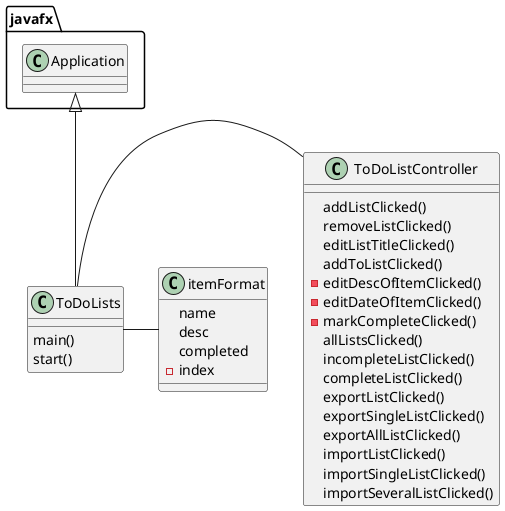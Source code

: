 @startuml
'https://plantuml.com/sequence-diagram


class ToDoLists
{
    main()
    start()
}

class ToDoListController
{
    addListClicked()
    removeListClicked()
    editListTitleClicked()
    addToListClicked()
    -editDescOfItemClicked()
    -editDateOfItemClicked()
    -markCompleteClicked()
    allListsClicked()
    incompleteListClicked()
    completeListClicked()
    exportListClicked()
    exportSingleListClicked()
    exportAllListClicked()
    importListClicked()
    importSingleListClicked()
    importSeveralListClicked()
}

class itemFormat
{
    name
    desc
    completed
    -index
}

javafx.Application <|-- ToDoLists
ToDoLists - ToDoListController
ToDoLists - itemFormat

@enduml